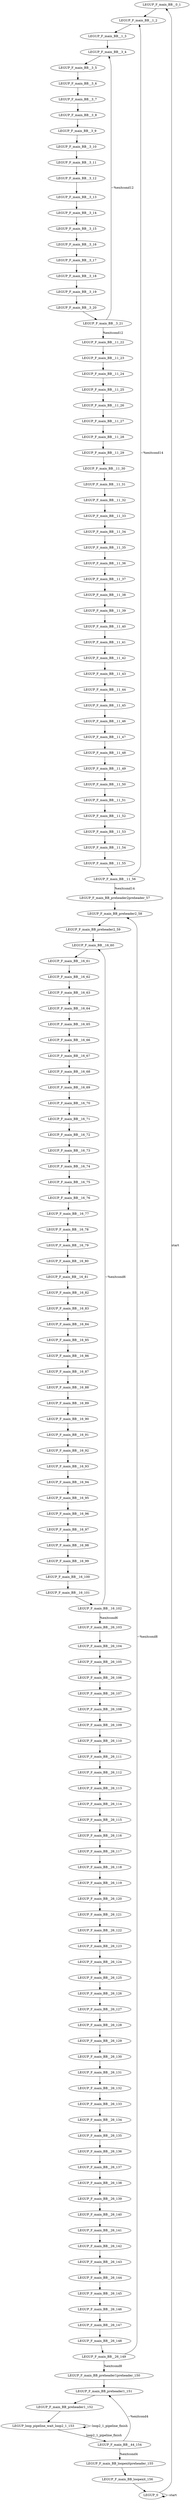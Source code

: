 digraph {
Node0x2626250[label="LEGUP_F_main_BB__0_1"];
Node0x26260b0[label="LEGUP_0"];
Node0x26260b0 -> Node0x2626250[label="start"];
Node0x26260b0 -> Node0x26260b0[label="~start"];
Node0x26263a0[label="LEGUP_F_main_BB__1_2"];
Node0x2626250 -> Node0x26263a0;
Node0x2619d60[label="LEGUP_F_main_BB__1_3"];
Node0x26263a0 -> Node0x2619d60;
Node0x26264f0[label="LEGUP_F_main_BB__3_4"];
Node0x2619d60 -> Node0x26264f0;
Node0x2619f80[label="LEGUP_F_main_BB__3_5"];
Node0x26264f0 -> Node0x2619f80;
Node0x261a080[label="LEGUP_F_main_BB__3_6"];
Node0x2619f80 -> Node0x261a080;
Node0x261a180[label="LEGUP_F_main_BB__3_7"];
Node0x261a080 -> Node0x261a180;
Node0x261a280[label="LEGUP_F_main_BB__3_8"];
Node0x261a180 -> Node0x261a280;
Node0x261a380[label="LEGUP_F_main_BB__3_9"];
Node0x261a280 -> Node0x261a380;
Node0x261a480[label="LEGUP_F_main_BB__3_10"];
Node0x261a380 -> Node0x261a480;
Node0x261a580[label="LEGUP_F_main_BB__3_11"];
Node0x261a480 -> Node0x261a580;
Node0x261a680[label="LEGUP_F_main_BB__3_12"];
Node0x261a580 -> Node0x261a680;
Node0x261a780[label="LEGUP_F_main_BB__3_13"];
Node0x261a680 -> Node0x261a780;
Node0x261a880[label="LEGUP_F_main_BB__3_14"];
Node0x261a780 -> Node0x261a880;
Node0x261a980[label="LEGUP_F_main_BB__3_15"];
Node0x261a880 -> Node0x261a980;
Node0x261aa80[label="LEGUP_F_main_BB__3_16"];
Node0x261a980 -> Node0x261aa80;
Node0x261ab80[label="LEGUP_F_main_BB__3_17"];
Node0x261aa80 -> Node0x261ab80;
Node0x261ac80[label="LEGUP_F_main_BB__3_18"];
Node0x261ab80 -> Node0x261ac80;
Node0x261ad80[label="LEGUP_F_main_BB__3_19"];
Node0x261ac80 -> Node0x261ad80;
Node0x261aec0[label="LEGUP_F_main_BB__3_20"];
Node0x261ad80 -> Node0x261aec0;
Node0x261b000[label="LEGUP_F_main_BB__3_21"];
Node0x261aec0 -> Node0x261b000;
Node0x2626640[label="LEGUP_F_main_BB__11_22"];
Node0x261b000 -> Node0x2626640[label="%exitcond12"];
Node0x261b000 -> Node0x26264f0[label="~%exitcond12"];
Node0x261b800[label="LEGUP_F_main_BB__11_23"];
Node0x2626640 -> Node0x261b800;
Node0x261b8d0[label="LEGUP_F_main_BB__11_24"];
Node0x261b800 -> Node0x261b8d0;
Node0x261b9a0[label="LEGUP_F_main_BB__11_25"];
Node0x261b8d0 -> Node0x261b9a0;
Node0x261ba70[label="LEGUP_F_main_BB__11_26"];
Node0x261b9a0 -> Node0x261ba70;
Node0x261bb40[label="LEGUP_F_main_BB__11_27"];
Node0x261ba70 -> Node0x261bb40;
Node0x261bc10[label="LEGUP_F_main_BB__11_28"];
Node0x261bb40 -> Node0x261bc10;
Node0x261bd10[label="LEGUP_F_main_BB__11_29"];
Node0x261bc10 -> Node0x261bd10;
Node0x261be10[label="LEGUP_F_main_BB__11_30"];
Node0x261bd10 -> Node0x261be10;
Node0x261bf10[label="LEGUP_F_main_BB__11_31"];
Node0x261be10 -> Node0x261bf10;
Node0x261c010[label="LEGUP_F_main_BB__11_32"];
Node0x261bf10 -> Node0x261c010;
Node0x261c110[label="LEGUP_F_main_BB__11_33"];
Node0x261c010 -> Node0x261c110;
Node0x261c210[label="LEGUP_F_main_BB__11_34"];
Node0x261c110 -> Node0x261c210;
Node0x261c310[label="LEGUP_F_main_BB__11_35"];
Node0x261c210 -> Node0x261c310;
Node0x261c410[label="LEGUP_F_main_BB__11_36"];
Node0x261c310 -> Node0x261c410;
Node0x261c510[label="LEGUP_F_main_BB__11_37"];
Node0x261c410 -> Node0x261c510;
Node0x261c610[label="LEGUP_F_main_BB__11_38"];
Node0x261c510 -> Node0x261c610;
Node0x261c710[label="LEGUP_F_main_BB__11_39"];
Node0x261c610 -> Node0x261c710;
Node0x261c810[label="LEGUP_F_main_BB__11_40"];
Node0x261c710 -> Node0x261c810;
Node0x261c910[label="LEGUP_F_main_BB__11_41"];
Node0x261c810 -> Node0x261c910;
Node0x261ca10[label="LEGUP_F_main_BB__11_42"];
Node0x261c910 -> Node0x261ca10;
Node0x261cb10[label="LEGUP_F_main_BB__11_43"];
Node0x261ca10 -> Node0x261cb10;
Node0x261cc10[label="LEGUP_F_main_BB__11_44"];
Node0x261cb10 -> Node0x261cc10;
Node0x261cd10[label="LEGUP_F_main_BB__11_45"];
Node0x261cc10 -> Node0x261cd10;
Node0x261ce10[label="LEGUP_F_main_BB__11_46"];
Node0x261cd10 -> Node0x261ce10;
Node0x261cf10[label="LEGUP_F_main_BB__11_47"];
Node0x261ce10 -> Node0x261cf10;
Node0x261d010[label="LEGUP_F_main_BB__11_48"];
Node0x261cf10 -> Node0x261d010;
Node0x261d110[label="LEGUP_F_main_BB__11_49"];
Node0x261d010 -> Node0x261d110;
Node0x261d210[label="LEGUP_F_main_BB__11_50"];
Node0x261d110 -> Node0x261d210;
Node0x261d310[label="LEGUP_F_main_BB__11_51"];
Node0x261d210 -> Node0x261d310;
Node0x261b160[label="LEGUP_F_main_BB__11_52"];
Node0x261d310 -> Node0x261b160;
Node0x261d430[label="LEGUP_F_main_BB__11_53"];
Node0x261b160 -> Node0x261d430;
Node0x261d570[label="LEGUP_F_main_BB__11_54"];
Node0x261d430 -> Node0x261d570;
Node0x261d6b0[label="LEGUP_F_main_BB__11_55"];
Node0x261d570 -> Node0x261d6b0;
Node0x261d7f0[label="LEGUP_F_main_BB__11_56"];
Node0x261d6b0 -> Node0x261d7f0;
Node0x26267c0[label="LEGUP_F_main_BB_preheader2preheader_57"];
Node0x261d7f0 -> Node0x26267c0[label="%exitcond14"];
Node0x261d7f0 -> Node0x26263a0[label="~%exitcond14"];
Node0x2626940[label="LEGUP_F_main_BB_preheader2_58"];
Node0x26267c0 -> Node0x2626940;
Node0x261de40[label="LEGUP_F_main_BB_preheader2_59"];
Node0x2626940 -> Node0x261de40;
Node0x2626ac0[label="LEGUP_F_main_BB__16_60"];
Node0x261de40 -> Node0x2626ac0;
Node0x261e1b0[label="LEGUP_F_main_BB__16_61"];
Node0x2626ac0 -> Node0x261e1b0;
Node0x261e280[label="LEGUP_F_main_BB__16_62"];
Node0x261e1b0 -> Node0x261e280;
Node0x261e350[label="LEGUP_F_main_BB__16_63"];
Node0x261e280 -> Node0x261e350;
Node0x261e450[label="LEGUP_F_main_BB__16_64"];
Node0x261e350 -> Node0x261e450;
Node0x261e550[label="LEGUP_F_main_BB__16_65"];
Node0x261e450 -> Node0x261e550;
Node0x261e650[label="LEGUP_F_main_BB__16_66"];
Node0x261e550 -> Node0x261e650;
Node0x261e750[label="LEGUP_F_main_BB__16_67"];
Node0x261e650 -> Node0x261e750;
Node0x261e850[label="LEGUP_F_main_BB__16_68"];
Node0x261e750 -> Node0x261e850;
Node0x261e950[label="LEGUP_F_main_BB__16_69"];
Node0x261e850 -> Node0x261e950;
Node0x261ea50[label="LEGUP_F_main_BB__16_70"];
Node0x261e950 -> Node0x261ea50;
Node0x261eb50[label="LEGUP_F_main_BB__16_71"];
Node0x261ea50 -> Node0x261eb50;
Node0x261ec50[label="LEGUP_F_main_BB__16_72"];
Node0x261eb50 -> Node0x261ec50;
Node0x261ed50[label="LEGUP_F_main_BB__16_73"];
Node0x261ec50 -> Node0x261ed50;
Node0x261ee50[label="LEGUP_F_main_BB__16_74"];
Node0x261ed50 -> Node0x261ee50;
Node0x261ef50[label="LEGUP_F_main_BB__16_75"];
Node0x261ee50 -> Node0x261ef50;
Node0x261f090[label="LEGUP_F_main_BB__16_76"];
Node0x261ef50 -> Node0x261f090;
Node0x261f1d0[label="LEGUP_F_main_BB__16_77"];
Node0x261f090 -> Node0x261f1d0;
Node0x261f310[label="LEGUP_F_main_BB__16_78"];
Node0x261f1d0 -> Node0x261f310;
Node0x261f450[label="LEGUP_F_main_BB__16_79"];
Node0x261f310 -> Node0x261f450;
Node0x261f590[label="LEGUP_F_main_BB__16_80"];
Node0x261f450 -> Node0x261f590;
Node0x261f6d0[label="LEGUP_F_main_BB__16_81"];
Node0x261f590 -> Node0x261f6d0;
Node0x261f810[label="LEGUP_F_main_BB__16_82"];
Node0x261f6d0 -> Node0x261f810;
Node0x261f950[label="LEGUP_F_main_BB__16_83"];
Node0x261f810 -> Node0x261f950;
Node0x261fa90[label="LEGUP_F_main_BB__16_84"];
Node0x261f950 -> Node0x261fa90;
Node0x261fbd0[label="LEGUP_F_main_BB__16_85"];
Node0x261fa90 -> Node0x261fbd0;
Node0x261fd10[label="LEGUP_F_main_BB__16_86"];
Node0x261fbd0 -> Node0x261fd10;
Node0x261fe50[label="LEGUP_F_main_BB__16_87"];
Node0x261fd10 -> Node0x261fe50;
Node0x261ff90[label="LEGUP_F_main_BB__16_88"];
Node0x261fe50 -> Node0x261ff90;
Node0x26200d0[label="LEGUP_F_main_BB__16_89"];
Node0x261ff90 -> Node0x26200d0;
Node0x2620210[label="LEGUP_F_main_BB__16_90"];
Node0x26200d0 -> Node0x2620210;
Node0x2620350[label="LEGUP_F_main_BB__16_91"];
Node0x2620210 -> Node0x2620350;
Node0x2620490[label="LEGUP_F_main_BB__16_92"];
Node0x2620350 -> Node0x2620490;
Node0x26205d0[label="LEGUP_F_main_BB__16_93"];
Node0x2620490 -> Node0x26205d0;
Node0x2620710[label="LEGUP_F_main_BB__16_94"];
Node0x26205d0 -> Node0x2620710;
Node0x2620850[label="LEGUP_F_main_BB__16_95"];
Node0x2620710 -> Node0x2620850;
Node0x2620990[label="LEGUP_F_main_BB__16_96"];
Node0x2620850 -> Node0x2620990;
Node0x2620ad0[label="LEGUP_F_main_BB__16_97"];
Node0x2620990 -> Node0x2620ad0;
Node0x2620c10[label="LEGUP_F_main_BB__16_98"];
Node0x2620ad0 -> Node0x2620c10;
Node0x2620d50[label="LEGUP_F_main_BB__16_99"];
Node0x2620c10 -> Node0x2620d50;
Node0x2620e90[label="LEGUP_F_main_BB__16_100"];
Node0x2620d50 -> Node0x2620e90;
Node0x2620fd0[label="LEGUP_F_main_BB__16_101"];
Node0x2620e90 -> Node0x2620fd0;
Node0x2621110[label="LEGUP_F_main_BB__16_102"];
Node0x2620fd0 -> Node0x2621110;
Node0x25dd090[label="LEGUP_F_main_BB__26_103"];
Node0x2621110 -> Node0x25dd090[label="%exitcond6"];
Node0x2621110 -> Node0x2626ac0[label="~%exitcond6"];
Node0x2621950[label="LEGUP_F_main_BB__26_104"];
Node0x25dd090 -> Node0x2621950;
Node0x2621a20[label="LEGUP_F_main_BB__26_105"];
Node0x2621950 -> Node0x2621a20;
Node0x2621af0[label="LEGUP_F_main_BB__26_106"];
Node0x2621a20 -> Node0x2621af0;
Node0x2621bc0[label="LEGUP_F_main_BB__26_107"];
Node0x2621af0 -> Node0x2621bc0;
Node0x2621c90[label="LEGUP_F_main_BB__26_108"];
Node0x2621bc0 -> Node0x2621c90;
Node0x2621d60[label="LEGUP_F_main_BB__26_109"];
Node0x2621c90 -> Node0x2621d60;
Node0x2621e60[label="LEGUP_F_main_BB__26_110"];
Node0x2621d60 -> Node0x2621e60;
Node0x2621f60[label="LEGUP_F_main_BB__26_111"];
Node0x2621e60 -> Node0x2621f60;
Node0x2622060[label="LEGUP_F_main_BB__26_112"];
Node0x2621f60 -> Node0x2622060;
Node0x2622160[label="LEGUP_F_main_BB__26_113"];
Node0x2622060 -> Node0x2622160;
Node0x2622260[label="LEGUP_F_main_BB__26_114"];
Node0x2622160 -> Node0x2622260;
Node0x2622360[label="LEGUP_F_main_BB__26_115"];
Node0x2622260 -> Node0x2622360;
Node0x2622460[label="LEGUP_F_main_BB__26_116"];
Node0x2622360 -> Node0x2622460;
Node0x2622560[label="LEGUP_F_main_BB__26_117"];
Node0x2622460 -> Node0x2622560;
Node0x2622660[label="LEGUP_F_main_BB__26_118"];
Node0x2622560 -> Node0x2622660;
Node0x2622760[label="LEGUP_F_main_BB__26_119"];
Node0x2622660 -> Node0x2622760;
Node0x2622860[label="LEGUP_F_main_BB__26_120"];
Node0x2622760 -> Node0x2622860;
Node0x2622960[label="LEGUP_F_main_BB__26_121"];
Node0x2622860 -> Node0x2622960;
Node0x2622a60[label="LEGUP_F_main_BB__26_122"];
Node0x2622960 -> Node0x2622a60;
Node0x2622b60[label="LEGUP_F_main_BB__26_123"];
Node0x2622a60 -> Node0x2622b60;
Node0x2622c60[label="LEGUP_F_main_BB__26_124"];
Node0x2622b60 -> Node0x2622c60;
Node0x2622d60[label="LEGUP_F_main_BB__26_125"];
Node0x2622c60 -> Node0x2622d60;
Node0x2622e60[label="LEGUP_F_main_BB__26_126"];
Node0x2622d60 -> Node0x2622e60;
Node0x2622f60[label="LEGUP_F_main_BB__26_127"];
Node0x2622e60 -> Node0x2622f60;
Node0x2623060[label="LEGUP_F_main_BB__26_128"];
Node0x2622f60 -> Node0x2623060;
Node0x2623160[label="LEGUP_F_main_BB__26_129"];
Node0x2623060 -> Node0x2623160;
Node0x2623260[label="LEGUP_F_main_BB__26_130"];
Node0x2623160 -> Node0x2623260;
Node0x2623360[label="LEGUP_F_main_BB__26_131"];
Node0x2623260 -> Node0x2623360;
Node0x2623460[label="LEGUP_F_main_BB__26_132"];
Node0x2623360 -> Node0x2623460;
Node0x2623560[label="LEGUP_F_main_BB__26_133"];
Node0x2623460 -> Node0x2623560;
Node0x2623660[label="LEGUP_F_main_BB__26_134"];
Node0x2623560 -> Node0x2623660;
Node0x2623760[label="LEGUP_F_main_BB__26_135"];
Node0x2623660 -> Node0x2623760;
Node0x2623860[label="LEGUP_F_main_BB__26_136"];
Node0x2623760 -> Node0x2623860;
Node0x2623960[label="LEGUP_F_main_BB__26_137"];
Node0x2623860 -> Node0x2623960;
Node0x2623a60[label="LEGUP_F_main_BB__26_138"];
Node0x2623960 -> Node0x2623a60;
Node0x2623b60[label="LEGUP_F_main_BB__26_139"];
Node0x2623a60 -> Node0x2623b60;
Node0x2623c60[label="LEGUP_F_main_BB__26_140"];
Node0x2623b60 -> Node0x2623c60;
Node0x2623d60[label="LEGUP_F_main_BB__26_141"];
Node0x2623c60 -> Node0x2623d60;
Node0x2623e60[label="LEGUP_F_main_BB__26_142"];
Node0x2623d60 -> Node0x2623e60;
Node0x2623f60[label="LEGUP_F_main_BB__26_143"];
Node0x2623e60 -> Node0x2623f60;
Node0x2624060[label="LEGUP_F_main_BB__26_144"];
Node0x2623f60 -> Node0x2624060;
Node0x2624160[label="LEGUP_F_main_BB__26_145"];
Node0x2624060 -> Node0x2624160;
Node0x2624260[label="LEGUP_F_main_BB__26_146"];
Node0x2624160 -> Node0x2624260;
Node0x2624360[label="LEGUP_F_main_BB__26_147"];
Node0x2624260 -> Node0x2624360;
Node0x2624460[label="LEGUP_F_main_BB__26_148"];
Node0x2624360 -> Node0x2624460;
Node0x2624560[label="LEGUP_F_main_BB__26_149"];
Node0x2624460 -> Node0x2624560;
Node0x25dd210[label="LEGUP_F_main_BB_preheader1preheader_150"];
Node0x2624560 -> Node0x25dd210[label="%exitcond8"];
Node0x2624560 -> Node0x2626940[label="~%exitcond8"];
Node0x25dd390[label="LEGUP_F_main_BB_preheader1_151"];
Node0x25dd210 -> Node0x25dd390;
Node0x2621610[label="LEGUP_F_main_BB_preheader1_152"];
Node0x25dd390 -> Node0x2621610;
Node0x25dd510[label="LEGUP_loop_pipeline_wait_loop2_1_153"];
Node0x2621610 -> Node0x25dd510;
Node0x25dd690[label="LEGUP_F_main_BB__44_154"];
Node0x25dd510 -> Node0x25dd690[label="loop2_1_pipeline_finish"];
Node0x25dd510 -> Node0x25dd510[label="~loop2_1_pipeline_finish"];
Node0x25dd810[label="LEGUP_F_main_BB_loopexitpreheader_155"];
Node0x25dd690 -> Node0x25dd810[label="%exitcond4"];
Node0x25dd690 -> Node0x25dd390[label="~%exitcond4"];
Node0x25dd990[label="LEGUP_F_main_BB_loopexit_156"];
Node0x25dd810 -> Node0x25dd990;
Node0x25dd990 -> Node0x26260b0;
}
